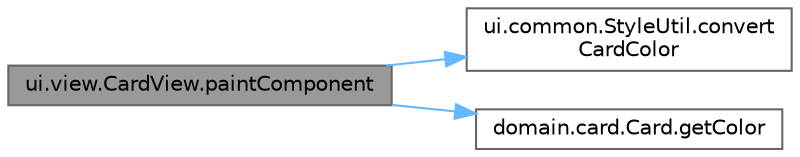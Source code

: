 digraph "ui.view.CardView.paintComponent"
{
 // LATEX_PDF_SIZE
  bgcolor="transparent";
  edge [fontname=Helvetica,fontsize=10,labelfontname=Helvetica,labelfontsize=10];
  node [fontname=Helvetica,fontsize=10,shape=box,height=0.2,width=0.4];
  rankdir="LR";
  Node1 [id="Node000001",label="ui.view.CardView.paintComponent",height=0.2,width=0.4,color="gray40", fillcolor="grey60", style="filled", fontcolor="black",tooltip=" "];
  Node1 -> Node2 [id="edge1_Node000001_Node000002",color="steelblue1",style="solid",tooltip=" "];
  Node2 [id="Node000002",label="ui.common.StyleUtil.convert\lCardColor",height=0.2,width=0.4,color="grey40", fillcolor="white", style="filled",URL="$classui_1_1common_1_1_style_util.html#ae711765c84849568fe851a8668a3aabd",tooltip=" "];
  Node1 -> Node3 [id="edge2_Node000001_Node000003",color="steelblue1",style="solid",tooltip=" "];
  Node3 [id="Node000003",label="domain.card.Card.getColor",height=0.2,width=0.4,color="grey40", fillcolor="white", style="filled",URL="$interfacedomain_1_1card_1_1_card.html#a14ff76d95a998d9d6d4e9c5f3a72ffc0",tooltip=" "];
}
